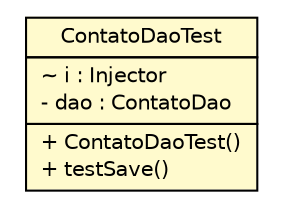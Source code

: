 #!/usr/local/bin/dot
#
# Class diagram 
# Generated by UMLGraph version 5.1 (http://www.umlgraph.org/)
#

digraph G {
	edge [fontname="Helvetica",fontsize=10,labelfontname="Helvetica",labelfontsize=10];
	node [fontname="Helvetica",fontsize=10,shape=plaintext];
	nodesep=0.25;
	ranksep=0.5;
	// br.net.meditec.client.ContatoDaoTest
	c4 [label=<<table title="br.net.meditec.client.ContatoDaoTest" border="0" cellborder="1" cellspacing="0" cellpadding="2" port="p" bgcolor="lemonChiffon" href="./ContatoDaoTest.html">
		<tr><td><table border="0" cellspacing="0" cellpadding="1">
<tr><td align="center" balign="center"> ContatoDaoTest </td></tr>
		</table></td></tr>
		<tr><td><table border="0" cellspacing="0" cellpadding="1">
<tr><td align="left" balign="left"> ~ i : Injector </td></tr>
<tr><td align="left" balign="left"> - dao : ContatoDao </td></tr>
		</table></td></tr>
		<tr><td><table border="0" cellspacing="0" cellpadding="1">
<tr><td align="left" balign="left"> + ContatoDaoTest() </td></tr>
<tr><td align="left" balign="left"> + testSave() </td></tr>
		</table></td></tr>
		</table>>, fontname="Helvetica", fontcolor="black", fontsize=10.0];
}

